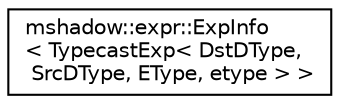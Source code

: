 digraph "Graphical Class Hierarchy"
{
 // LATEX_PDF_SIZE
  edge [fontname="Helvetica",fontsize="10",labelfontname="Helvetica",labelfontsize="10"];
  node [fontname="Helvetica",fontsize="10",shape=record];
  rankdir="LR";
  Node0 [label="mshadow::expr::ExpInfo\l\< TypecastExp\< DstDType,\l SrcDType, EType, etype \> \>",height=0.2,width=0.4,color="black", fillcolor="white", style="filled",URL="$structmshadow_1_1expr_1_1ExpInfo_3_01TypecastExp_3_01DstDType_00_01SrcDType_00_01EType_00_01etype_01_4_01_4.html",tooltip=" "];
}
